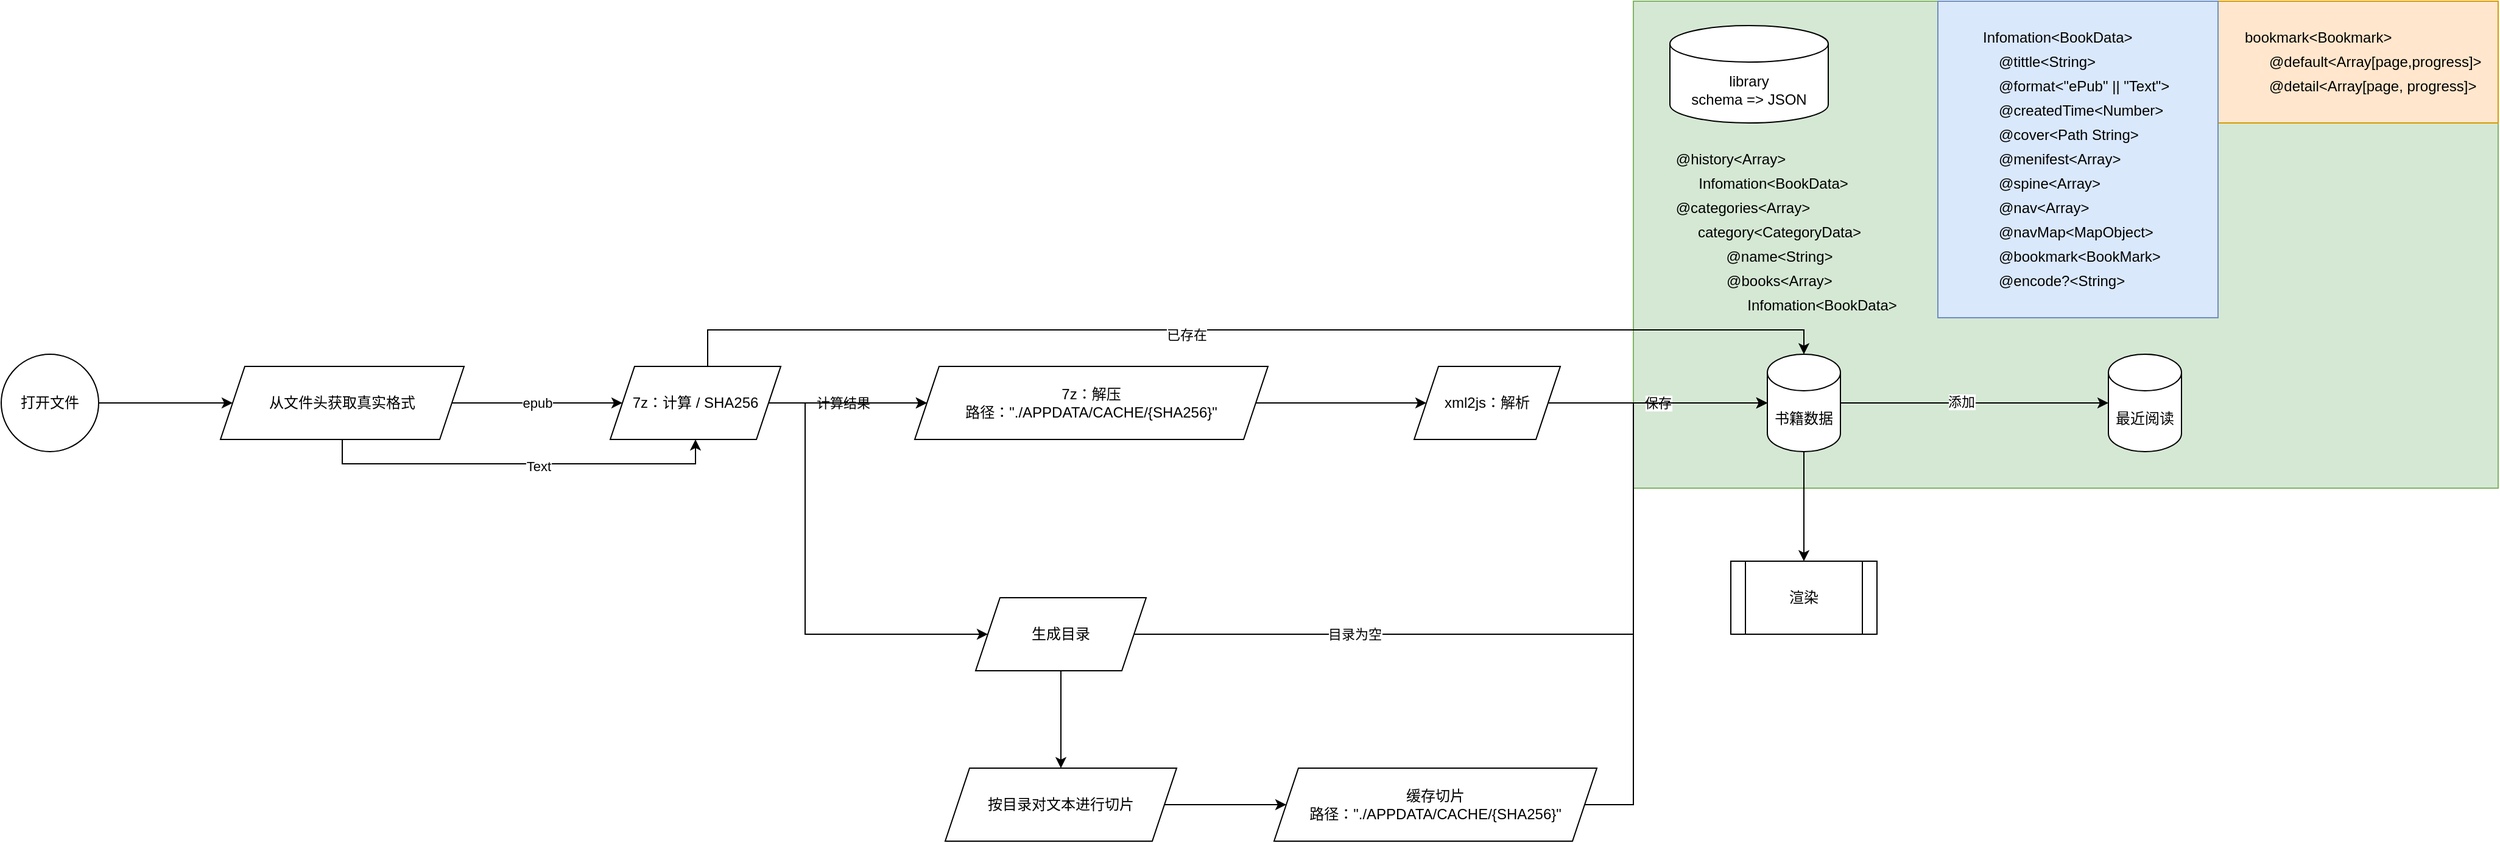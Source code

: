 <mxfile version="14.5.1" type="device" pages="2"><diagram id="ysxK_jMySqTAsfzdBO85" name="Main"><mxGraphModel dx="1609" dy="553" grid="1" gridSize="10" guides="1" tooltips="1" connect="1" arrows="1" fold="1" page="1" pageScale="1" pageWidth="827" pageHeight="1169" math="0" shadow="0"><root><mxCell id="0"/><mxCell id="1" parent="0"/><mxCell id="eP8TpQ_HouzsNRrUKAaG-33" value="" style="rounded=0;whiteSpace=wrap;html=1;fillColor=#d5e8d4;strokeColor=#82b366;" parent="1" vertex="1"><mxGeometry x="1180" y="10" width="710" height="400" as="geometry"/></mxCell><mxCell id="eP8TpQ_HouzsNRrUKAaG-48" value="" style="rounded=0;whiteSpace=wrap;html=1;align=left;fillColor=#ffe6cc;strokeColor=#d79b00;" parent="1" vertex="1"><mxGeometry x="1660" y="10" width="230" height="100" as="geometry"/></mxCell><mxCell id="eP8TpQ_HouzsNRrUKAaG-42" value="" style="rounded=0;whiteSpace=wrap;html=1;align=left;fillColor=#dae8fc;strokeColor=#6c8ebf;" parent="1" vertex="1"><mxGeometry x="1430" y="10" width="230" height="260" as="geometry"/></mxCell><mxCell id="eP8TpQ_HouzsNRrUKAaG-2" style="edgeStyle=orthogonalEdgeStyle;rounded=0;orthogonalLoop=1;jettySize=auto;html=1;" parent="1" source="kHPO8SvpmiolKtFZXKbB-1" target="eP8TpQ_HouzsNRrUKAaG-1" edge="1"><mxGeometry relative="1" as="geometry"/></mxCell><mxCell id="kHPO8SvpmiolKtFZXKbB-1" value="打开文件" style="ellipse;whiteSpace=wrap;html=1;aspect=fixed;" parent="1" vertex="1"><mxGeometry x="-160" y="300" width="80" height="80" as="geometry"/></mxCell><mxCell id="kHPO8SvpmiolKtFZXKbB-5" value="" style="edgeStyle=orthogonalEdgeStyle;rounded=0;orthogonalLoop=1;jettySize=auto;html=1;" parent="1" source="kHPO8SvpmiolKtFZXKbB-2" target="kHPO8SvpmiolKtFZXKbB-4" edge="1"><mxGeometry relative="1" as="geometry"/></mxCell><mxCell id="kHPO8SvpmiolKtFZXKbB-6" value="计算结果" style="edgeLabel;html=1;align=center;verticalAlign=middle;resizable=0;points=[];" parent="kHPO8SvpmiolKtFZXKbB-5" vertex="1" connectable="0"><mxGeometry x="-0.283" y="-1" relative="1" as="geometry"><mxPoint x="14" y="-1" as="offset"/></mxGeometry></mxCell><mxCell id="eP8TpQ_HouzsNRrUKAaG-11" value="" style="edgeStyle=orthogonalEdgeStyle;rounded=0;orthogonalLoop=1;jettySize=auto;html=1;" parent="1" source="kHPO8SvpmiolKtFZXKbB-2" target="kHPO8SvpmiolKtFZXKbB-4" edge="1"><mxGeometry relative="1" as="geometry"/></mxCell><mxCell id="eP8TpQ_HouzsNRrUKAaG-13" value="" style="edgeStyle=orthogonalEdgeStyle;rounded=0;orthogonalLoop=1;jettySize=auto;html=1;" parent="1" source="kHPO8SvpmiolKtFZXKbB-2" target="eP8TpQ_HouzsNRrUKAaG-12" edge="1"><mxGeometry relative="1" as="geometry"><Array as="points"><mxPoint x="500" y="340"/></Array></mxGeometry></mxCell><mxCell id="eP8TpQ_HouzsNRrUKAaG-50" style="edgeStyle=orthogonalEdgeStyle;rounded=0;orthogonalLoop=1;jettySize=auto;html=1;entryX=0.5;entryY=0;entryDx=0;entryDy=0;entryPerimeter=0;" parent="1" source="kHPO8SvpmiolKtFZXKbB-2" target="kHPO8SvpmiolKtFZXKbB-11" edge="1"><mxGeometry relative="1" as="geometry"><Array as="points"><mxPoint x="420" y="280"/><mxPoint x="1320" y="280"/></Array></mxGeometry></mxCell><mxCell id="eP8TpQ_HouzsNRrUKAaG-51" value="已存在" style="edgeLabel;html=1;align=center;verticalAlign=middle;resizable=0;points=[];" parent="eP8TpQ_HouzsNRrUKAaG-50" vertex="1" connectable="0"><mxGeometry x="-0.111" y="-4" relative="1" as="geometry"><mxPoint as="offset"/></mxGeometry></mxCell><mxCell id="kHPO8SvpmiolKtFZXKbB-2" value="7z：计算 / SHA256" style="shape=parallelogram;perimeter=parallelogramPerimeter;whiteSpace=wrap;html=1;fixedSize=1;" parent="1" vertex="1"><mxGeometry x="340" y="310" width="140" height="60" as="geometry"/></mxCell><mxCell id="kHPO8SvpmiolKtFZXKbB-8" value="" style="edgeStyle=orthogonalEdgeStyle;rounded=0;orthogonalLoop=1;jettySize=auto;html=1;" parent="1" source="kHPO8SvpmiolKtFZXKbB-4" target="kHPO8SvpmiolKtFZXKbB-7" edge="1"><mxGeometry relative="1" as="geometry"/></mxCell><mxCell id="kHPO8SvpmiolKtFZXKbB-4" value="7z：解压&lt;br&gt;路径：&quot;./APPDATA/CACHE/{SHA256}&quot;" style="shape=parallelogram;perimeter=parallelogramPerimeter;whiteSpace=wrap;html=1;fixedSize=1;" parent="1" vertex="1"><mxGeometry x="590" y="310" width="290" height="60" as="geometry"/></mxCell><mxCell id="kHPO8SvpmiolKtFZXKbB-12" style="edgeStyle=orthogonalEdgeStyle;rounded=0;orthogonalLoop=1;jettySize=auto;html=1;entryX=0;entryY=0.5;entryDx=0;entryDy=0;entryPerimeter=0;" parent="1" source="kHPO8SvpmiolKtFZXKbB-7" target="kHPO8SvpmiolKtFZXKbB-11" edge="1"><mxGeometry relative="1" as="geometry"/></mxCell><mxCell id="eP8TpQ_HouzsNRrUKAaG-49" value="保存" style="edgeLabel;html=1;align=center;verticalAlign=middle;resizable=0;points=[];" parent="kHPO8SvpmiolKtFZXKbB-12" vertex="1" connectable="0"><mxGeometry x="-0.378" y="-2" relative="1" as="geometry"><mxPoint x="33.89" y="-2" as="offset"/></mxGeometry></mxCell><mxCell id="kHPO8SvpmiolKtFZXKbB-7" value="xml2js：解析" style="shape=parallelogram;perimeter=parallelogramPerimeter;whiteSpace=wrap;html=1;fixedSize=1;" parent="1" vertex="1"><mxGeometry x="1000" y="310" width="120" height="60" as="geometry"/></mxCell><mxCell id="kHPO8SvpmiolKtFZXKbB-15" value="" style="edgeStyle=orthogonalEdgeStyle;rounded=0;orthogonalLoop=1;jettySize=auto;html=1;" parent="1" source="kHPO8SvpmiolKtFZXKbB-11" target="kHPO8SvpmiolKtFZXKbB-14" edge="1"><mxGeometry relative="1" as="geometry"/></mxCell><mxCell id="kHPO8SvpmiolKtFZXKbB-17" value="" style="edgeStyle=orthogonalEdgeStyle;rounded=0;orthogonalLoop=1;jettySize=auto;html=1;" parent="1" source="kHPO8SvpmiolKtFZXKbB-11" target="kHPO8SvpmiolKtFZXKbB-16" edge="1"><mxGeometry relative="1" as="geometry"/></mxCell><mxCell id="kHPO8SvpmiolKtFZXKbB-18" value="添加" style="edgeLabel;html=1;align=center;verticalAlign=middle;resizable=0;points=[];" parent="kHPO8SvpmiolKtFZXKbB-17" vertex="1" connectable="0"><mxGeometry x="-0.104" y="1" relative="1" as="geometry"><mxPoint as="offset"/></mxGeometry></mxCell><mxCell id="kHPO8SvpmiolKtFZXKbB-11" value="书籍数据" style="shape=cylinder3;whiteSpace=wrap;html=1;boundedLbl=1;backgroundOutline=1;size=15;" parent="1" vertex="1"><mxGeometry x="1290" y="300" width="60" height="80" as="geometry"/></mxCell><mxCell id="kHPO8SvpmiolKtFZXKbB-14" value="渲染" style="shape=process;whiteSpace=wrap;html=1;backgroundOutline=1;" parent="1" vertex="1"><mxGeometry x="1260" y="470" width="120" height="60" as="geometry"/></mxCell><mxCell id="kHPO8SvpmiolKtFZXKbB-16" value="最近阅读" style="shape=cylinder3;whiteSpace=wrap;html=1;boundedLbl=1;backgroundOutline=1;size=15;" parent="1" vertex="1"><mxGeometry x="1570" y="300" width="60" height="80" as="geometry"/></mxCell><mxCell id="eP8TpQ_HouzsNRrUKAaG-3" style="edgeStyle=orthogonalEdgeStyle;rounded=0;orthogonalLoop=1;jettySize=auto;html=1;entryX=0;entryY=0.5;entryDx=0;entryDy=0;" parent="1" source="eP8TpQ_HouzsNRrUKAaG-1" target="kHPO8SvpmiolKtFZXKbB-2" edge="1"><mxGeometry relative="1" as="geometry"/></mxCell><mxCell id="eP8TpQ_HouzsNRrUKAaG-4" value="epub" style="edgeLabel;html=1;align=center;verticalAlign=middle;resizable=0;points=[];" parent="eP8TpQ_HouzsNRrUKAaG-3" vertex="1" connectable="0"><mxGeometry x="-0.29" y="4" relative="1" as="geometry"><mxPoint x="20" y="4" as="offset"/></mxGeometry></mxCell><mxCell id="eP8TpQ_HouzsNRrUKAaG-7" style="edgeStyle=orthogonalEdgeStyle;rounded=0;orthogonalLoop=1;jettySize=auto;html=1;entryX=0.5;entryY=1;entryDx=0;entryDy=0;" parent="1" source="eP8TpQ_HouzsNRrUKAaG-1" target="kHPO8SvpmiolKtFZXKbB-2" edge="1"><mxGeometry relative="1" as="geometry"><Array as="points"><mxPoint x="120" y="390"/><mxPoint x="410" y="390"/></Array></mxGeometry></mxCell><mxCell id="eP8TpQ_HouzsNRrUKAaG-8" value="Text" style="edgeLabel;html=1;align=center;verticalAlign=middle;resizable=0;points=[];" parent="eP8TpQ_HouzsNRrUKAaG-7" vertex="1" connectable="0"><mxGeometry x="0.097" y="-2" relative="1" as="geometry"><mxPoint as="offset"/></mxGeometry></mxCell><mxCell id="eP8TpQ_HouzsNRrUKAaG-1" value="从文件头获取真实格式" style="shape=parallelogram;perimeter=parallelogramPerimeter;whiteSpace=wrap;html=1;fixedSize=1;" parent="1" vertex="1"><mxGeometry x="20" y="310" width="200" height="60" as="geometry"/></mxCell><mxCell id="eP8TpQ_HouzsNRrUKAaG-15" value="" style="edgeStyle=orthogonalEdgeStyle;rounded=0;orthogonalLoop=1;jettySize=auto;html=1;entryX=0;entryY=0.5;entryDx=0;entryDy=0;entryPerimeter=0;" parent="1" source="eP8TpQ_HouzsNRrUKAaG-12" target="kHPO8SvpmiolKtFZXKbB-11" edge="1"><mxGeometry relative="1" as="geometry"><mxPoint x="870" y="530" as="targetPoint"/><Array as="points"><mxPoint x="1180" y="530"/><mxPoint x="1180" y="340"/></Array></mxGeometry></mxCell><mxCell id="eP8TpQ_HouzsNRrUKAaG-18" value="目录为空" style="edgeLabel;html=1;align=center;verticalAlign=middle;resizable=0;points=[];" parent="eP8TpQ_HouzsNRrUKAaG-15" vertex="1" connectable="0"><mxGeometry x="-0.18" y="1" relative="1" as="geometry"><mxPoint x="-110.57" y="0.94" as="offset"/></mxGeometry></mxCell><mxCell id="eP8TpQ_HouzsNRrUKAaG-17" value="" style="edgeStyle=orthogonalEdgeStyle;rounded=0;orthogonalLoop=1;jettySize=auto;html=1;" parent="1" source="eP8TpQ_HouzsNRrUKAaG-12" target="eP8TpQ_HouzsNRrUKAaG-16" edge="1"><mxGeometry relative="1" as="geometry"/></mxCell><mxCell id="eP8TpQ_HouzsNRrUKAaG-12" value="生成目录" style="shape=parallelogram;perimeter=parallelogramPerimeter;whiteSpace=wrap;html=1;fixedSize=1;" parent="1" vertex="1"><mxGeometry x="640" y="500" width="140" height="60" as="geometry"/></mxCell><mxCell id="eP8TpQ_HouzsNRrUKAaG-20" value="" style="edgeStyle=orthogonalEdgeStyle;rounded=0;orthogonalLoop=1;jettySize=auto;html=1;" parent="1" source="eP8TpQ_HouzsNRrUKAaG-16" target="eP8TpQ_HouzsNRrUKAaG-19" edge="1"><mxGeometry relative="1" as="geometry"/></mxCell><mxCell id="eP8TpQ_HouzsNRrUKAaG-16" value="按目录对文本进行切片" style="shape=parallelogram;perimeter=parallelogramPerimeter;whiteSpace=wrap;html=1;fixedSize=1;" parent="1" vertex="1"><mxGeometry x="615" y="640" width="190" height="60" as="geometry"/></mxCell><mxCell id="eP8TpQ_HouzsNRrUKAaG-21" style="edgeStyle=orthogonalEdgeStyle;rounded=0;orthogonalLoop=1;jettySize=auto;html=1;entryX=0;entryY=0.5;entryDx=0;entryDy=0;entryPerimeter=0;" parent="1" source="eP8TpQ_HouzsNRrUKAaG-19" target="kHPO8SvpmiolKtFZXKbB-11" edge="1"><mxGeometry relative="1" as="geometry"><Array as="points"><mxPoint x="1180" y="670"/><mxPoint x="1180" y="340"/></Array></mxGeometry></mxCell><mxCell id="eP8TpQ_HouzsNRrUKAaG-19" value="缓存切片&lt;br&gt;路径：&quot;./APPDATA/CACHE/{SHA256}&quot;" style="shape=parallelogram;perimeter=parallelogramPerimeter;whiteSpace=wrap;html=1;fixedSize=1;" parent="1" vertex="1"><mxGeometry x="885" y="640" width="265" height="60" as="geometry"/></mxCell><mxCell id="eP8TpQ_HouzsNRrUKAaG-22" value="library&lt;br&gt;schema =&amp;gt; JSON" style="shape=cylinder3;whiteSpace=wrap;html=1;boundedLbl=1;backgroundOutline=1;size=15;" parent="1" vertex="1"><mxGeometry x="1210" y="30" width="130" height="80" as="geometry"/></mxCell><mxCell id="eP8TpQ_HouzsNRrUKAaG-24" value="@history&amp;lt;Array&amp;gt;" style="text;html=1;strokeColor=none;fillColor=none;align=center;verticalAlign=middle;whiteSpace=wrap;rounded=0;" parent="1" vertex="1"><mxGeometry x="1210" y="130" width="100" height="20" as="geometry"/></mxCell><mxCell id="eP8TpQ_HouzsNRrUKAaG-25" value="Infomation&amp;lt;BookData&amp;gt;" style="text;html=1;strokeColor=none;fillColor=none;align=center;verticalAlign=middle;whiteSpace=wrap;rounded=0;" parent="1" vertex="1"><mxGeometry x="1230" y="150" width="130" height="20" as="geometry"/></mxCell><mxCell id="eP8TpQ_HouzsNRrUKAaG-26" value="@categories&amp;lt;Array&amp;gt;" style="text;html=1;strokeColor=none;fillColor=none;align=center;verticalAlign=middle;whiteSpace=wrap;rounded=0;" parent="1" vertex="1"><mxGeometry x="1210" y="170" width="120" height="20" as="geometry"/></mxCell><mxCell id="eP8TpQ_HouzsNRrUKAaG-28" value="category&amp;lt;CategoryData&amp;gt;" style="text;html=1;strokeColor=none;fillColor=none;align=center;verticalAlign=middle;whiteSpace=wrap;rounded=0;" parent="1" vertex="1"><mxGeometry x="1230" y="190" width="140" height="20" as="geometry"/></mxCell><mxCell id="eP8TpQ_HouzsNRrUKAaG-30" value="@name&amp;lt;String&amp;gt;" style="text;html=1;strokeColor=none;fillColor=none;align=center;verticalAlign=middle;whiteSpace=wrap;rounded=0;" parent="1" vertex="1"><mxGeometry x="1250" y="210" width="100" height="20" as="geometry"/></mxCell><mxCell id="eP8TpQ_HouzsNRrUKAaG-31" value="Infomation&amp;lt;BookData&amp;gt;" style="text;html=1;strokeColor=none;fillColor=none;align=center;verticalAlign=middle;whiteSpace=wrap;rounded=0;" parent="1" vertex="1"><mxGeometry x="1270" y="250" width="130" height="20" as="geometry"/></mxCell><mxCell id="eP8TpQ_HouzsNRrUKAaG-32" value="@books&amp;lt;Array&amp;gt;" style="text;html=1;strokeColor=none;fillColor=none;align=center;verticalAlign=middle;whiteSpace=wrap;rounded=0;" parent="1" vertex="1"><mxGeometry x="1250" y="230" width="100" height="20" as="geometry"/></mxCell><mxCell id="eP8TpQ_HouzsNRrUKAaG-34" value="Infomation&amp;lt;BookData&amp;gt;" style="text;html=1;strokeColor=none;fillColor=none;align=left;verticalAlign=middle;whiteSpace=wrap;rounded=0;" parent="1" vertex="1"><mxGeometry x="1465" y="30" width="130" height="20" as="geometry"/></mxCell><mxCell id="eP8TpQ_HouzsNRrUKAaG-35" value="@tittle&amp;lt;String&amp;gt;" style="text;html=1;strokeColor=none;fillColor=none;align=left;verticalAlign=middle;whiteSpace=wrap;rounded=0;" parent="1" vertex="1"><mxGeometry x="1478" y="50" width="80" height="20" as="geometry"/></mxCell><mxCell id="eP8TpQ_HouzsNRrUKAaG-36" value="@format&amp;lt;&quot;ePub&quot; || &quot;Text&quot;&amp;gt;" style="text;html=1;strokeColor=none;fillColor=none;align=left;verticalAlign=middle;whiteSpace=wrap;rounded=0;" parent="1" vertex="1"><mxGeometry x="1478" y="70" width="150" height="20" as="geometry"/></mxCell><mxCell id="eP8TpQ_HouzsNRrUKAaG-37" value="@&lt;span class=&quot;RichText ztext&quot; itemprop=&quot;text&quot;&gt;createdTime&lt;/span&gt;&amp;lt;Number&amp;gt;" style="text;html=1;strokeColor=none;fillColor=none;align=left;verticalAlign=middle;whiteSpace=wrap;rounded=0;" parent="1" vertex="1"><mxGeometry x="1478" y="90" width="138" height="20" as="geometry"/></mxCell><mxCell id="eP8TpQ_HouzsNRrUKAaG-38" value="@cover&amp;lt;Path String&amp;gt;" style="text;html=1;strokeColor=none;fillColor=none;align=left;verticalAlign=middle;whiteSpace=wrap;rounded=0;" parent="1" vertex="1"><mxGeometry x="1478" y="110" width="125" height="20" as="geometry"/></mxCell><mxCell id="eP8TpQ_HouzsNRrUKAaG-39" value="@menifest&amp;lt;Array&amp;gt;" style="text;html=1;strokeColor=none;fillColor=none;align=left;verticalAlign=middle;whiteSpace=wrap;rounded=0;" parent="1" vertex="1"><mxGeometry x="1478" y="130" width="108" height="20" as="geometry"/></mxCell><mxCell id="eP8TpQ_HouzsNRrUKAaG-40" value="@spine&amp;lt;Array&amp;gt;" style="text;html=1;strokeColor=none;fillColor=none;align=left;verticalAlign=middle;whiteSpace=wrap;rounded=0;" parent="1" vertex="1"><mxGeometry x="1478" y="150" width="88" height="20" as="geometry"/></mxCell><mxCell id="eP8TpQ_HouzsNRrUKAaG-41" value="@nav&amp;lt;Array&amp;gt;" style="text;html=1;strokeColor=none;fillColor=none;align=left;verticalAlign=middle;whiteSpace=wrap;rounded=0;" parent="1" vertex="1"><mxGeometry x="1478" y="170" width="88" height="20" as="geometry"/></mxCell><mxCell id="eP8TpQ_HouzsNRrUKAaG-43" value="@bookmark&amp;lt;BookMark&amp;gt;" style="text;html=1;strokeColor=none;fillColor=none;align=left;verticalAlign=middle;whiteSpace=wrap;rounded=0;" parent="1" vertex="1"><mxGeometry x="1478" y="210" width="132" height="20" as="geometry"/></mxCell><mxCell id="eP8TpQ_HouzsNRrUKAaG-45" value="bookmark&amp;lt;Bookmark&amp;gt;" style="text;html=1;strokeColor=none;fillColor=none;align=left;verticalAlign=middle;whiteSpace=wrap;rounded=0;" parent="1" vertex="1"><mxGeometry x="1680" y="30" width="132" height="20" as="geometry"/></mxCell><mxCell id="eP8TpQ_HouzsNRrUKAaG-46" value="@default&amp;lt;Array[page,progress]&amp;gt;" style="text;html=1;strokeColor=none;fillColor=none;align=left;verticalAlign=middle;whiteSpace=wrap;rounded=0;" parent="1" vertex="1"><mxGeometry x="1700" y="50" width="180" height="20" as="geometry"/></mxCell><mxCell id="eP8TpQ_HouzsNRrUKAaG-47" value="@detail&amp;lt;Array[page, progress]&amp;gt;" style="text;html=1;strokeColor=none;fillColor=none;align=left;verticalAlign=middle;whiteSpace=wrap;rounded=0;" parent="1" vertex="1"><mxGeometry x="1700" y="70" width="180" height="20" as="geometry"/></mxCell><mxCell id="eP8TpQ_HouzsNRrUKAaG-52" value="@navMap&amp;lt;MapObject&amp;gt;" style="text;html=1;strokeColor=none;fillColor=none;align=left;verticalAlign=middle;whiteSpace=wrap;rounded=0;" parent="1" vertex="1"><mxGeometry x="1478" y="190" width="132" height="20" as="geometry"/></mxCell><mxCell id="eP8TpQ_HouzsNRrUKAaG-53" value="@encode?&amp;lt;String&amp;gt;" style="text;html=1;strokeColor=none;fillColor=none;align=left;verticalAlign=middle;whiteSpace=wrap;rounded=0;" parent="1" vertex="1"><mxGeometry x="1478" y="230" width="132" height="20" as="geometry"/></mxCell></root></mxGraphModel></diagram><diagram id="nyIJhw7vFFJzUDP4WNcG" name="EPUB"><mxGraphModel dx="1303" dy="922" grid="1" gridSize="10" guides="1" tooltips="1" connect="1" arrows="1" fold="1" page="1" pageScale="1" pageWidth="827" pageHeight="1169" math="0" shadow="0"><root><mxCell id="Uk9GY1ZAoPKFPZ0s4KPF-0"/><mxCell id="Uk9GY1ZAoPKFPZ0s4KPF-1" parent="Uk9GY1ZAoPKFPZ0s4KPF-0"/><mxCell id="UOxt984RdgCAnA2-8_iI-74" style="edgeStyle=orthogonalEdgeStyle;rounded=0;orthogonalLoop=1;jettySize=auto;html=1;" edge="1" parent="Uk9GY1ZAoPKFPZ0s4KPF-1" source="UOxt984RdgCAnA2-8_iI-44" target="UOxt984RdgCAnA2-8_iI-71"><mxGeometry relative="1" as="geometry"/></mxCell><mxCell id="UOxt984RdgCAnA2-8_iI-44" value="" style="rounded=0;whiteSpace=wrap;html=1;labelBackgroundColor=#FFFFFF;fillColor=#d5e8d4;strokeColor=#82b366;" vertex="1" parent="Uk9GY1ZAoPKFPZ0s4KPF-1"><mxGeometry x="930" y="30" width="1030" height="600" as="geometry"/></mxCell><mxCell id="YClTsJ5MHlQ36Aj7jCei-1" value="" style="edgeStyle=orthogonalEdgeStyle;rounded=0;orthogonalLoop=1;jettySize=auto;html=1;" edge="1" parent="Uk9GY1ZAoPKFPZ0s4KPF-1" source="dSwjLakyeunV3cuZDKeF-0" target="YClTsJ5MHlQ36Aj7jCei-0"><mxGeometry relative="1" as="geometry"/></mxCell><mxCell id="dSwjLakyeunV3cuZDKeF-0" value="接收路径" style="shape=parallelogram;perimeter=parallelogramPerimeter;whiteSpace=wrap;html=1;fixedSize=1;" vertex="1" parent="Uk9GY1ZAoPKFPZ0s4KPF-1"><mxGeometry x="60" y="290" width="120" height="60" as="geometry"/></mxCell><mxCell id="YClTsJ5MHlQ36Aj7jCei-3" value="" style="edgeStyle=orthogonalEdgeStyle;rounded=0;orthogonalLoop=1;jettySize=auto;html=1;" edge="1" parent="Uk9GY1ZAoPKFPZ0s4KPF-1" source="YClTsJ5MHlQ36Aj7jCei-0" target="YClTsJ5MHlQ36Aj7jCei-2"><mxGeometry relative="1" as="geometry"/></mxCell><mxCell id="YClTsJ5MHlQ36Aj7jCei-0" value="计算 SHA256" style="shape=parallelogram;perimeter=parallelogramPerimeter;whiteSpace=wrap;html=1;fixedSize=1;" vertex="1" parent="Uk9GY1ZAoPKFPZ0s4KPF-1"><mxGeometry x="260" y="290" width="120" height="60" as="geometry"/></mxCell><mxCell id="YClTsJ5MHlQ36Aj7jCei-5" value="" style="edgeStyle=orthogonalEdgeStyle;rounded=0;orthogonalLoop=1;jettySize=auto;html=1;" edge="1" parent="Uk9GY1ZAoPKFPZ0s4KPF-1" source="YClTsJ5MHlQ36Aj7jCei-2" target="YClTsJ5MHlQ36Aj7jCei-4"><mxGeometry relative="1" as="geometry"/></mxCell><mxCell id="YClTsJ5MHlQ36Aj7jCei-6" value="存在" style="edgeLabel;html=1;align=center;verticalAlign=middle;resizable=0;points=[];" vertex="1" connectable="0" parent="YClTsJ5MHlQ36Aj7jCei-5"><mxGeometry x="-0.173" relative="1" as="geometry"><mxPoint as="offset"/></mxGeometry></mxCell><mxCell id="YClTsJ5MHlQ36Aj7jCei-8" value="" style="edgeStyle=orthogonalEdgeStyle;rounded=0;orthogonalLoop=1;jettySize=auto;html=1;" edge="1" parent="Uk9GY1ZAoPKFPZ0s4KPF-1" source="YClTsJ5MHlQ36Aj7jCei-2" target="YClTsJ5MHlQ36Aj7jCei-7"><mxGeometry relative="1" as="geometry"><Array as="points"><mxPoint x="520" y="430"/></Array></mxGeometry></mxCell><mxCell id="YClTsJ5MHlQ36Aj7jCei-9" value="不存在" style="edgeLabel;html=1;align=center;verticalAlign=middle;resizable=0;points=[];" vertex="1" connectable="0" parent="YClTsJ5MHlQ36Aj7jCei-8"><mxGeometry x="0.468" y="1" relative="1" as="geometry"><mxPoint as="offset"/></mxGeometry></mxCell><mxCell id="YClTsJ5MHlQ36Aj7jCei-2" value="是否存在书籍缓存" style="shape=parallelogram;perimeter=parallelogramPerimeter;whiteSpace=wrap;html=1;fixedSize=1;" vertex="1" parent="Uk9GY1ZAoPKFPZ0s4KPF-1"><mxGeometry x="460" y="290" width="150" height="60" as="geometry"/></mxCell><mxCell id="UOxt984RdgCAnA2-8_iI-45" style="edgeStyle=orthogonalEdgeStyle;rounded=0;orthogonalLoop=1;jettySize=auto;html=1;entryX=0.002;entryY=0.855;entryDx=0;entryDy=0;entryPerimeter=0;" edge="1" parent="Uk9GY1ZAoPKFPZ0s4KPF-1" source="YClTsJ5MHlQ36Aj7jCei-4" target="UOxt984RdgCAnA2-8_iI-44"><mxGeometry relative="1" as="geometry"/></mxCell><mxCell id="YClTsJ5MHlQ36Aj7jCei-4" value="调用缓存" style="shape=parallelogram;perimeter=parallelogramPerimeter;whiteSpace=wrap;html=1;fixedSize=1;" vertex="1" parent="Uk9GY1ZAoPKFPZ0s4KPF-1"><mxGeometry x="690" y="290" width="150" height="60" as="geometry"/></mxCell><mxCell id="UOxt984RdgCAnA2-8_iI-17" value="" style="edgeStyle=orthogonalEdgeStyle;rounded=0;orthogonalLoop=1;jettySize=auto;html=1;" edge="1" parent="Uk9GY1ZAoPKFPZ0s4KPF-1" source="YClTsJ5MHlQ36Aj7jCei-7" target="UOxt984RdgCAnA2-8_iI-16"><mxGeometry relative="1" as="geometry"/></mxCell><mxCell id="YClTsJ5MHlQ36Aj7jCei-7" value="生成书籍缓存" style="shape=parallelogram;perimeter=parallelogramPerimeter;whiteSpace=wrap;html=1;fixedSize=1;" vertex="1" parent="Uk9GY1ZAoPKFPZ0s4KPF-1"><mxGeometry x="677" y="400" width="150" height="60" as="geometry"/></mxCell><mxCell id="UOxt984RdgCAnA2-8_iI-25" value="" style="edgeStyle=orthogonalEdgeStyle;rounded=0;orthogonalLoop=1;jettySize=auto;html=1;" edge="1" parent="Uk9GY1ZAoPKFPZ0s4KPF-1" source="UOxt984RdgCAnA2-8_iI-16" target="UOxt984RdgCAnA2-8_iI-24"><mxGeometry relative="1" as="geometry"/></mxCell><mxCell id="UOxt984RdgCAnA2-8_iI-16" value="创建.infomation文件" style="shape=parallelogram;perimeter=parallelogramPerimeter;whiteSpace=wrap;html=1;fixedSize=1;" vertex="1" parent="Uk9GY1ZAoPKFPZ0s4KPF-1"><mxGeometry x="987" y="400" width="150" height="60" as="geometry"/></mxCell><mxCell id="UOxt984RdgCAnA2-8_iI-42" value="" style="edgeStyle=orthogonalEdgeStyle;rounded=0;orthogonalLoop=1;jettySize=auto;html=1;" edge="1" parent="Uk9GY1ZAoPKFPZ0s4KPF-1" source="UOxt984RdgCAnA2-8_iI-24" target="UOxt984RdgCAnA2-8_iI-41"><mxGeometry relative="1" as="geometry"/></mxCell><mxCell id="UOxt984RdgCAnA2-8_iI-43" value="读取toc.ncx" style="edgeLabel;html=1;align=center;verticalAlign=middle;resizable=0;points=[];" vertex="1" connectable="0" parent="UOxt984RdgCAnA2-8_iI-42"><mxGeometry x="-0.116" y="1" relative="1" as="geometry"><mxPoint as="offset"/></mxGeometry></mxCell><mxCell id="UOxt984RdgCAnA2-8_iI-60" value="" style="edgeStyle=orthogonalEdgeStyle;rounded=0;orthogonalLoop=1;jettySize=auto;html=1;" edge="1" parent="Uk9GY1ZAoPKFPZ0s4KPF-1" source="UOxt984RdgCAnA2-8_iI-24" target="UOxt984RdgCAnA2-8_iI-59"><mxGeometry relative="1" as="geometry"><Array as="points"><mxPoint x="1200" y="250"/><mxPoint x="1200" y="170"/></Array></mxGeometry></mxCell><mxCell id="UOxt984RdgCAnA2-8_iI-61" value="不存在" style="edgeLabel;html=1;align=center;verticalAlign=middle;resizable=0;points=[];" vertex="1" connectable="0" parent="UOxt984RdgCAnA2-8_iI-60"><mxGeometry x="0.45" y="2" relative="1" as="geometry"><mxPoint y="34.62" as="offset"/></mxGeometry></mxCell><mxCell id="UOxt984RdgCAnA2-8_iI-24" value="从META-INF获取content.opf路径" style="shape=parallelogram;perimeter=parallelogramPerimeter;whiteSpace=wrap;html=1;fixedSize=1;" vertex="1" parent="Uk9GY1ZAoPKFPZ0s4KPF-1"><mxGeometry x="987" y="220" width="150" height="60" as="geometry"/></mxCell><mxCell id="UOxt984RdgCAnA2-8_iI-29" value="" style="edgeStyle=orthogonalEdgeStyle;rounded=0;orthogonalLoop=1;jettySize=auto;html=1;" edge="1" parent="Uk9GY1ZAoPKFPZ0s4KPF-1" target="UOxt984RdgCAnA2-8_iI-28"><mxGeometry relative="1" as="geometry"><mxPoint x="1357" y="250" as="sourcePoint"/><Array as="points"><mxPoint x="1500" y="250"/><mxPoint x="1500" y="170"/></Array></mxGeometry></mxCell><mxCell id="UOxt984RdgCAnA2-8_iI-31" value="" style="edgeStyle=orthogonalEdgeStyle;rounded=0;orthogonalLoop=1;jettySize=auto;html=1;" edge="1" parent="Uk9GY1ZAoPKFPZ0s4KPF-1" target="UOxt984RdgCAnA2-8_iI-30"><mxGeometry relative="1" as="geometry"><mxPoint x="1357" y="250" as="sourcePoint"/></mxGeometry></mxCell><mxCell id="UOxt984RdgCAnA2-8_iI-33" value="" style="edgeStyle=orthogonalEdgeStyle;rounded=0;orthogonalLoop=1;jettySize=auto;html=1;entryX=0;entryY=0.5;entryDx=0;entryDy=0;" edge="1" parent="Uk9GY1ZAoPKFPZ0s4KPF-1" target="UOxt984RdgCAnA2-8_iI-32"><mxGeometry relative="1" as="geometry"><mxPoint x="1357" y="250" as="sourcePoint"/><Array as="points"><mxPoint x="1500" y="250"/><mxPoint x="1500" y="330"/></Array></mxGeometry></mxCell><mxCell id="UOxt984RdgCAnA2-8_iI-34" value="读取&lt;span style=&quot;font-size: 12px;&quot;&gt;content.opf&lt;/span&gt;" style="edgeLabel;html=1;align=center;verticalAlign=middle;resizable=0;points=[];labelBackgroundColor=#FFFFFF;" vertex="1" connectable="0" parent="UOxt984RdgCAnA2-8_iI-33"><mxGeometry x="-0.718" y="1" relative="1" as="geometry"><mxPoint x="-74" y="1" as="offset"/></mxGeometry></mxCell><mxCell id="UOxt984RdgCAnA2-8_iI-36" value="" style="edgeStyle=orthogonalEdgeStyle;rounded=0;orthogonalLoop=1;jettySize=auto;html=1;exitX=1;exitY=0.5;exitDx=0;exitDy=0;" edge="1" parent="Uk9GY1ZAoPKFPZ0s4KPF-1" source="UOxt984RdgCAnA2-8_iI-24" target="UOxt984RdgCAnA2-8_iI-35"><mxGeometry relative="1" as="geometry"><mxPoint x="1357" y="250" as="sourcePoint"/><Array as="points"><mxPoint x="1500" y="250"/><mxPoint x="1500" y="400"/></Array></mxGeometry></mxCell><mxCell id="UOxt984RdgCAnA2-8_iI-47" value="" style="edgeStyle=orthogonalEdgeStyle;rounded=0;orthogonalLoop=1;jettySize=auto;html=1;" edge="1" parent="Uk9GY1ZAoPKFPZ0s4KPF-1" source="UOxt984RdgCAnA2-8_iI-28" target="UOxt984RdgCAnA2-8_iI-46"><mxGeometry relative="1" as="geometry"/></mxCell><mxCell id="UOxt984RdgCAnA2-8_iI-48" value="不存在" style="edgeLabel;html=1;align=center;verticalAlign=middle;resizable=0;points=[];" vertex="1" connectable="0" parent="UOxt984RdgCAnA2-8_iI-47"><mxGeometry x="-0.29" y="1" relative="1" as="geometry"><mxPoint x="11.76" y="1" as="offset"/></mxGeometry></mxCell><mxCell id="UOxt984RdgCAnA2-8_iI-28" value="从metadata获取标题（@title）" style="shape=parallelogram;perimeter=parallelogramPerimeter;whiteSpace=wrap;html=1;fixedSize=1;" vertex="1" parent="Uk9GY1ZAoPKFPZ0s4KPF-1"><mxGeometry x="1543" y="140" width="150" height="60" as="geometry"/></mxCell><mxCell id="UOxt984RdgCAnA2-8_iI-30" value="从metadata获取封面（@cover）" style="shape=parallelogram;perimeter=parallelogramPerimeter;whiteSpace=wrap;html=1;fixedSize=1;" vertex="1" parent="Uk9GY1ZAoPKFPZ0s4KPF-1"><mxGeometry x="1540" y="220" width="150" height="60" as="geometry"/></mxCell><mxCell id="UOxt984RdgCAnA2-8_iI-50" value="" style="edgeStyle=orthogonalEdgeStyle;rounded=0;orthogonalLoop=1;jettySize=auto;html=1;" edge="1" parent="Uk9GY1ZAoPKFPZ0s4KPF-1" source="UOxt984RdgCAnA2-8_iI-32" target="UOxt984RdgCAnA2-8_iI-49"><mxGeometry relative="1" as="geometry"/></mxCell><mxCell id="UOxt984RdgCAnA2-8_iI-51" value="不存在" style="edgeLabel;html=1;align=center;verticalAlign=middle;resizable=0;points=[];" vertex="1" connectable="0" parent="UOxt984RdgCAnA2-8_iI-50"><mxGeometry x="-0.198" y="-3" relative="1" as="geometry"><mxPoint x="10" y="-3" as="offset"/></mxGeometry></mxCell><mxCell id="UOxt984RdgCAnA2-8_iI-32" value="获取&lt;br&gt;@manifest" style="shape=parallelogram;perimeter=parallelogramPerimeter;whiteSpace=wrap;html=1;fixedSize=1;" vertex="1" parent="Uk9GY1ZAoPKFPZ0s4KPF-1"><mxGeometry x="1540" y="300" width="150" height="60" as="geometry"/></mxCell><mxCell id="UOxt984RdgCAnA2-8_iI-53" value="" style="edgeStyle=orthogonalEdgeStyle;rounded=0;orthogonalLoop=1;jettySize=auto;html=1;" edge="1" parent="Uk9GY1ZAoPKFPZ0s4KPF-1" source="UOxt984RdgCAnA2-8_iI-35" target="UOxt984RdgCAnA2-8_iI-52"><mxGeometry relative="1" as="geometry"/></mxCell><mxCell id="UOxt984RdgCAnA2-8_iI-54" value="不存在" style="edgeLabel;html=1;align=center;verticalAlign=middle;resizable=0;points=[];" vertex="1" connectable="0" parent="UOxt984RdgCAnA2-8_iI-53"><mxGeometry x="-0.207" y="-2" relative="1" as="geometry"><mxPoint x="10.4" y="-2" as="offset"/></mxGeometry></mxCell><mxCell id="UOxt984RdgCAnA2-8_iI-35" value="获取&lt;br&gt;@spine" style="shape=parallelogram;perimeter=parallelogramPerimeter;whiteSpace=wrap;html=1;fixedSize=1;" vertex="1" parent="Uk9GY1ZAoPKFPZ0s4KPF-1"><mxGeometry x="1530" y="380" width="150" height="60" as="geometry"/></mxCell><mxCell id="UOxt984RdgCAnA2-8_iI-41" value="从toc.ncx生成目录（@nav）" style="shape=parallelogram;perimeter=parallelogramPerimeter;whiteSpace=wrap;html=1;fixedSize=1;" vertex="1" parent="Uk9GY1ZAoPKFPZ0s4KPF-1"><mxGeometry x="987" y="80" width="150" height="60" as="geometry"/></mxCell><mxCell id="UOxt984RdgCAnA2-8_iI-46" value="使用文件名" style="shape=parallelogram;perimeter=parallelogramPerimeter;whiteSpace=wrap;html=1;fixedSize=1;" vertex="1" parent="Uk9GY1ZAoPKFPZ0s4KPF-1"><mxGeometry x="1773" y="140" width="150" height="60" as="geometry"/></mxCell><mxCell id="UOxt984RdgCAnA2-8_iI-49" value="返回错误" style="shape=parallelogram;perimeter=parallelogramPerimeter;whiteSpace=wrap;html=1;fixedSize=1;" vertex="1" parent="Uk9GY1ZAoPKFPZ0s4KPF-1"><mxGeometry x="1770" y="300" width="150" height="60" as="geometry"/></mxCell><mxCell id="UOxt984RdgCAnA2-8_iI-52" value="使用@manifest生成" style="shape=parallelogram;perimeter=parallelogramPerimeter;whiteSpace=wrap;html=1;fixedSize=1;" vertex="1" parent="Uk9GY1ZAoPKFPZ0s4KPF-1"><mxGeometry x="1760" y="380" width="150" height="60" as="geometry"/></mxCell><mxCell id="UOxt984RdgCAnA2-8_iI-59" value="返回错误" style="shape=parallelogram;perimeter=parallelogramPerimeter;whiteSpace=wrap;html=1;fixedSize=1;" vertex="1" parent="Uk9GY1ZAoPKFPZ0s4KPF-1"><mxGeometry x="1241" y="140" width="150" height="60" as="geometry"/></mxCell><mxCell id="UOxt984RdgCAnA2-8_iI-71" value="通知主线程" style="ellipse;whiteSpace=wrap;html=1;aspect=fixed;labelBackgroundColor=#FFFFFF;" vertex="1" parent="Uk9GY1ZAoPKFPZ0s4KPF-1"><mxGeometry x="1405" y="800" width="80" height="80" as="geometry"/></mxCell><mxCell id="UOxt984RdgCAnA2-8_iI-20" value="" style="group" vertex="1" connectable="0" parent="Uk9GY1ZAoPKFPZ0s4KPF-1"><mxGeometry x="950" y="500" width="230" height="100" as="geometry"/></mxCell><mxCell id="UOxt984RdgCAnA2-8_iI-0" value="" style="rounded=0;whiteSpace=wrap;html=1;align=left;fillColor=#ffe6cc;strokeColor=#d79b00;" vertex="1" parent="UOxt984RdgCAnA2-8_iI-20"><mxGeometry width="230" height="100" as="geometry"/></mxCell><mxCell id="UOxt984RdgCAnA2-8_iI-11" value="bookmark&amp;lt;Bookmark&amp;gt;" style="text;html=1;strokeColor=none;fillColor=none;align=left;verticalAlign=middle;whiteSpace=wrap;rounded=0;" vertex="1" parent="UOxt984RdgCAnA2-8_iI-20"><mxGeometry x="20" y="20" width="132" height="20" as="geometry"/></mxCell><mxCell id="UOxt984RdgCAnA2-8_iI-12" value="@default&amp;lt;Array[page,progress]&amp;gt;" style="text;html=1;strokeColor=none;fillColor=none;align=left;verticalAlign=middle;whiteSpace=wrap;rounded=0;" vertex="1" parent="UOxt984RdgCAnA2-8_iI-20"><mxGeometry x="40" y="40" width="180" height="20" as="geometry"/></mxCell><mxCell id="UOxt984RdgCAnA2-8_iI-13" value="@detail&amp;lt;Array[page, progress]&amp;gt;" style="text;html=1;strokeColor=none;fillColor=none;align=left;verticalAlign=middle;whiteSpace=wrap;rounded=0;" vertex="1" parent="UOxt984RdgCAnA2-8_iI-20"><mxGeometry x="40" y="60" width="180" height="20" as="geometry"/></mxCell><mxCell id="UOxt984RdgCAnA2-8_iI-1" value="" style="rounded=0;whiteSpace=wrap;html=1;align=left;fillColor=#dae8fc;strokeColor=#6c8ebf;" vertex="1" parent="Uk9GY1ZAoPKFPZ0s4KPF-1"><mxGeometry x="1180" y="360" width="230" height="240" as="geometry"/></mxCell><mxCell id="UOxt984RdgCAnA2-8_iI-2" value="Infomation&amp;lt;BookData&amp;gt;" style="text;html=1;strokeColor=none;fillColor=none;align=left;verticalAlign=middle;whiteSpace=wrap;rounded=0;" vertex="1" parent="Uk9GY1ZAoPKFPZ0s4KPF-1"><mxGeometry x="1215" y="380" width="130" height="20" as="geometry"/></mxCell><mxCell id="UOxt984RdgCAnA2-8_iI-3" value="@title&amp;lt;String&amp;gt;" style="text;html=1;strokeColor=none;fillColor=none;align=left;verticalAlign=middle;whiteSpace=wrap;rounded=0;" vertex="1" parent="Uk9GY1ZAoPKFPZ0s4KPF-1"><mxGeometry x="1228" y="400" width="80" height="20" as="geometry"/></mxCell><mxCell id="UOxt984RdgCAnA2-8_iI-4" value="@format&amp;lt;&quot;ePub&quot; || &quot;Text&quot;&amp;gt;" style="text;html=1;strokeColor=none;fillColor=none;align=left;verticalAlign=middle;whiteSpace=wrap;rounded=0;" vertex="1" parent="Uk9GY1ZAoPKFPZ0s4KPF-1"><mxGeometry x="1228" y="420" width="150" height="20" as="geometry"/></mxCell><mxCell id="UOxt984RdgCAnA2-8_iI-5" value="@&lt;span class=&quot;RichText ztext&quot; itemprop=&quot;text&quot;&gt;createdTime&lt;/span&gt;&amp;lt;Number&amp;gt;" style="text;html=1;strokeColor=none;fillColor=none;align=left;verticalAlign=middle;whiteSpace=wrap;rounded=0;" vertex="1" parent="Uk9GY1ZAoPKFPZ0s4KPF-1"><mxGeometry x="1228" y="440" width="138" height="20" as="geometry"/></mxCell><mxCell id="UOxt984RdgCAnA2-8_iI-6" value="@cover&amp;lt;Path String&amp;gt;" style="text;html=1;strokeColor=none;fillColor=none;align=left;verticalAlign=middle;whiteSpace=wrap;rounded=0;" vertex="1" parent="Uk9GY1ZAoPKFPZ0s4KPF-1"><mxGeometry x="1228" y="460" width="125" height="20" as="geometry"/></mxCell><mxCell id="UOxt984RdgCAnA2-8_iI-7" value="@menifest&amp;lt;Array&amp;gt;" style="text;html=1;strokeColor=none;fillColor=none;align=left;verticalAlign=middle;whiteSpace=wrap;rounded=0;" vertex="1" parent="Uk9GY1ZAoPKFPZ0s4KPF-1"><mxGeometry x="1228" y="480" width="108" height="20" as="geometry"/></mxCell><mxCell id="UOxt984RdgCAnA2-8_iI-8" value="@spine&amp;lt;Array&amp;gt;" style="text;html=1;strokeColor=none;fillColor=none;align=left;verticalAlign=middle;whiteSpace=wrap;rounded=0;" vertex="1" parent="Uk9GY1ZAoPKFPZ0s4KPF-1"><mxGeometry x="1228" y="500" width="88" height="20" as="geometry"/></mxCell><mxCell id="UOxt984RdgCAnA2-8_iI-9" value="@nav&amp;lt;Array&amp;gt;" style="text;html=1;strokeColor=none;fillColor=none;align=left;verticalAlign=middle;whiteSpace=wrap;rounded=0;" vertex="1" parent="Uk9GY1ZAoPKFPZ0s4KPF-1"><mxGeometry x="1228" y="520" width="88" height="20" as="geometry"/></mxCell><mxCell id="UOxt984RdgCAnA2-8_iI-10" value="@bookmark&amp;lt;BookMark&amp;gt;" style="text;html=1;strokeColor=none;fillColor=none;align=left;verticalAlign=middle;whiteSpace=wrap;rounded=0;" vertex="1" parent="Uk9GY1ZAoPKFPZ0s4KPF-1"><mxGeometry x="1228" y="540" width="132" height="20" as="geometry"/></mxCell><mxCell id="UOxt984RdgCAnA2-8_iI-15" value="@encode?&amp;lt;String&amp;gt;" style="text;html=1;strokeColor=none;fillColor=none;align=left;verticalAlign=middle;whiteSpace=wrap;rounded=0;" vertex="1" parent="Uk9GY1ZAoPKFPZ0s4KPF-1"><mxGeometry x="1228" y="560" width="132" height="20" as="geometry"/></mxCell></root></mxGraphModel></diagram></mxfile>
